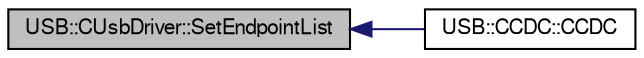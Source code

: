 digraph G
{
  bgcolor="transparent";
  edge [fontname="FreeSans",fontsize=10,labelfontname="FreeSans",labelfontsize=10];
  node [fontname="FreeSans",fontsize=10,shape=record];
  rankdir=LR;
  Node1 [label="USB::CUsbDriver::SetEndpointList",height=0.2,width=0.4,color="black", fillcolor="grey75", style="filled" fontcolor="black"];
  Node1 -> Node2 [dir=back,color="midnightblue",fontsize=10,style="solid",fontname="FreeSans"];
  Node2 [label="USB::CCDC::CCDC",height=0.2,width=0.4,color="black",URL="$class_u_s_b_1_1_c_c_d_c.html#f02040271de8468ad2f2561113a5f78b",tooltip="Initializes a CDC serial driver."];
}
